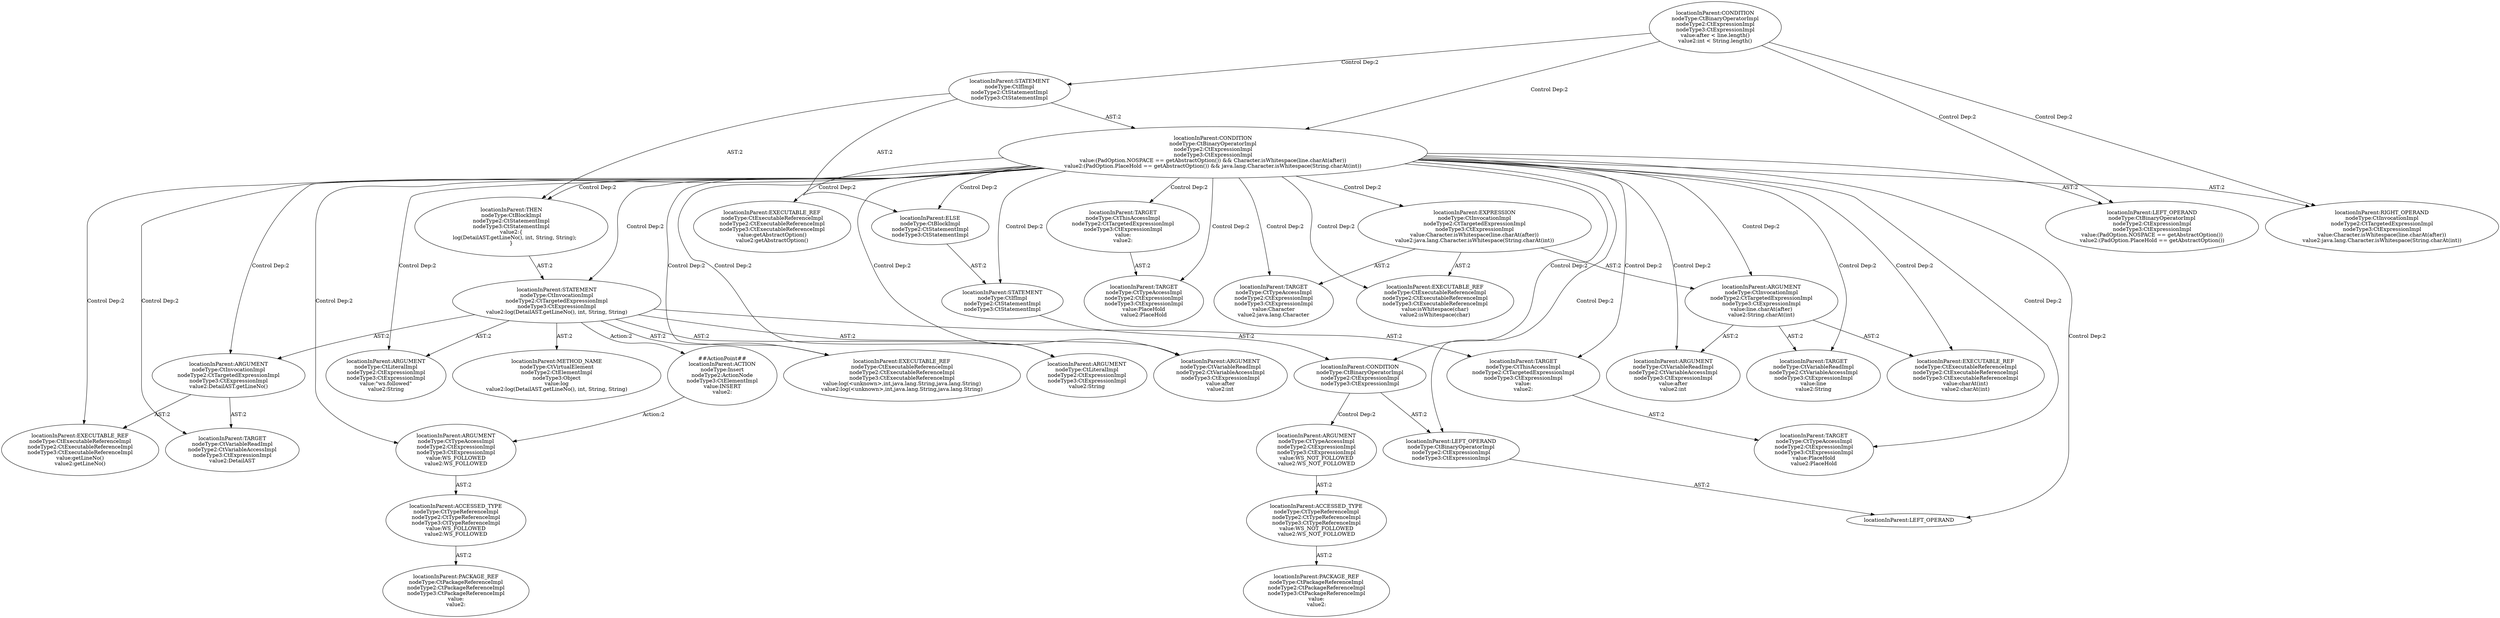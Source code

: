 digraph "Pattern" {
0 [label="##ActionPoint##
locationInParent:ACTION
nodeType:Insert
nodeType2:ActionNode
nodeType3:CtElementImpl
value:INSERT
value2:" shape=ellipse]
1 [label="locationInParent:STATEMENT
nodeType:CtInvocationImpl
nodeType2:CtTargetedExpressionImpl
nodeType3:CtExpressionImpl
value2:log(DetailAST.getLineNo(), int, String, String)" shape=ellipse]
2 [label="locationInParent:CONDITION
nodeType:CtBinaryOperatorImpl
nodeType2:CtExpressionImpl
nodeType3:CtExpressionImpl
value:(PadOption.NOSPACE == getAbstractOption()) && Character.isWhitespace(line.charAt(after))
value2:(PadOption.PlaceHold == getAbstractOption()) && java.lang.Character.isWhitespace(String.charAt(int))" shape=ellipse]
3 [label="locationInParent:CONDITION
nodeType:CtBinaryOperatorImpl
nodeType2:CtExpressionImpl
nodeType3:CtExpressionImpl
value:after < line.length()
value2:int < String.length()" shape=ellipse]
4 [label="locationInParent:STATEMENT
nodeType:CtIfImpl
nodeType2:CtStatementImpl
nodeType3:CtStatementImpl" shape=ellipse]
5 [label="locationInParent:LEFT_OPERAND
nodeType:CtBinaryOperatorImpl
nodeType2:CtExpressionImpl
nodeType3:CtExpressionImpl
value:(PadOption.NOSPACE == getAbstractOption())
value2:(PadOption.PlaceHold == getAbstractOption())" shape=ellipse]
6 [label="locationInParent:RIGHT_OPERAND
nodeType:CtInvocationImpl
nodeType2:CtTargetedExpressionImpl
nodeType3:CtExpressionImpl
value:Character.isWhitespace(line.charAt(after))
value2:java.lang.Character.isWhitespace(String.charAt(int))" shape=ellipse]
7 [label="locationInParent:THEN
nodeType:CtBlockImpl
nodeType2:CtStatementImpl
nodeType3:CtStatementImpl
value2:\{
    log(DetailAST.getLineNo(), int, String, String);
\}" shape=ellipse]
8 [label="locationInParent:EXECUTABLE_REF
nodeType:CtExecutableReferenceImpl
nodeType2:CtExecutableReferenceImpl
nodeType3:CtExecutableReferenceImpl
value:log(<unknown>,int,java.lang.String,java.lang.String)
value2:log(<unknown>,int,java.lang.String,java.lang.String)" shape=ellipse]
9 [label="locationInParent:TARGET
nodeType:CtThisAccessImpl
nodeType2:CtTargetedExpressionImpl
nodeType3:CtExpressionImpl
value:
value2:" shape=ellipse]
10 [label="locationInParent:TARGET
nodeType:CtTypeAccessImpl
nodeType2:CtExpressionImpl
nodeType3:CtExpressionImpl
value:PlaceHold
value2:PlaceHold" shape=ellipse]
11 [label="locationInParent:ARGUMENT
nodeType:CtInvocationImpl
nodeType2:CtTargetedExpressionImpl
nodeType3:CtExpressionImpl
value2:DetailAST.getLineNo()" shape=ellipse]
12 [label="locationInParent:EXECUTABLE_REF
nodeType:CtExecutableReferenceImpl
nodeType2:CtExecutableReferenceImpl
nodeType3:CtExecutableReferenceImpl
value:getLineNo()
value2:getLineNo()" shape=ellipse]
13 [label="locationInParent:TARGET
nodeType:CtVariableReadImpl
nodeType2:CtVariableAccessImpl
nodeType3:CtExpressionImpl
value2:DetailAST" shape=ellipse]
14 [label="locationInParent:ARGUMENT
nodeType:CtVariableReadImpl
nodeType2:CtVariableAccessImpl
nodeType3:CtExpressionImpl
value:after
value2:int" shape=ellipse]
15 [label="locationInParent:ARGUMENT
nodeType:CtLiteralImpl
nodeType2:CtExpressionImpl
nodeType3:CtExpressionImpl
value:\"ws.followed\"
value2:String" shape=ellipse]
16 [label="locationInParent:ARGUMENT
nodeType:CtLiteralImpl
nodeType2:CtExpressionImpl
nodeType3:CtExpressionImpl
value2:String" shape=ellipse]
17 [label="locationInParent:ELSE
nodeType:CtBlockImpl
nodeType2:CtStatementImpl
nodeType3:CtStatementImpl" shape=ellipse]
18 [label="locationInParent:STATEMENT
nodeType:CtIfImpl
nodeType2:CtStatementImpl
nodeType3:CtStatementImpl" shape=ellipse]
19 [label="locationInParent:CONDITION
nodeType:CtBinaryOperatorImpl
nodeType2:CtExpressionImpl
nodeType3:CtExpressionImpl" shape=ellipse]
20 [label="locationInParent:ARGUMENT
nodeType:CtTypeAccessImpl
nodeType2:CtExpressionImpl
nodeType3:CtExpressionImpl
value:WS_NOT_FOLLOWED
value2:WS_NOT_FOLLOWED" shape=ellipse]
21 [label="locationInParent:ACCESSED_TYPE
nodeType:CtTypeReferenceImpl
nodeType2:CtTypeReferenceImpl
nodeType3:CtTypeReferenceImpl
value:WS_NOT_FOLLOWED
value2:WS_NOT_FOLLOWED" shape=ellipse]
22 [label="locationInParent:PACKAGE_REF
nodeType:CtPackageReferenceImpl
nodeType2:CtPackageReferenceImpl
nodeType3:CtPackageReferenceImpl
value:
value2:" shape=ellipse]
23 [label="locationInParent:LEFT_OPERAND
nodeType:CtBinaryOperatorImpl
nodeType2:CtExpressionImpl
nodeType3:CtExpressionImpl" shape=ellipse]
24 [label="locationInParent:LEFT_OPERAND" shape=ellipse]
25 [label="locationInParent:EXECUTABLE_REF
nodeType:CtExecutableReferenceImpl
nodeType2:CtExecutableReferenceImpl
nodeType3:CtExecutableReferenceImpl
value:getAbstractOption()
value2:getAbstractOption()" shape=ellipse]
26 [label="locationInParent:TARGET
nodeType:CtThisAccessImpl
nodeType2:CtTargetedExpressionImpl
nodeType3:CtExpressionImpl
value:
value2:" shape=ellipse]
27 [label="locationInParent:TARGET
nodeType:CtTypeAccessImpl
nodeType2:CtExpressionImpl
nodeType3:CtExpressionImpl
value:PlaceHold
value2:PlaceHold" shape=ellipse]
28 [label="locationInParent:EXPRESSION
nodeType:CtInvocationImpl
nodeType2:CtTargetedExpressionImpl
nodeType3:CtExpressionImpl
value:Character.isWhitespace(line.charAt(after))
value2:java.lang.Character.isWhitespace(String.charAt(int))" shape=ellipse]
29 [label="locationInParent:EXECUTABLE_REF
nodeType:CtExecutableReferenceImpl
nodeType2:CtExecutableReferenceImpl
nodeType3:CtExecutableReferenceImpl
value:isWhitespace(char)
value2:isWhitespace(char)" shape=ellipse]
30 [label="locationInParent:TARGET
nodeType:CtTypeAccessImpl
nodeType2:CtExpressionImpl
nodeType3:CtExpressionImpl
value:Character
value2:java.lang.Character" shape=ellipse]
31 [label="locationInParent:ARGUMENT
nodeType:CtInvocationImpl
nodeType2:CtTargetedExpressionImpl
nodeType3:CtExpressionImpl
value:line.charAt(after)
value2:String.charAt(int)" shape=ellipse]
32 [label="locationInParent:EXECUTABLE_REF
nodeType:CtExecutableReferenceImpl
nodeType2:CtExecutableReferenceImpl
nodeType3:CtExecutableReferenceImpl
value:charAt(int)
value2:charAt(int)" shape=ellipse]
33 [label="locationInParent:TARGET
nodeType:CtVariableReadImpl
nodeType2:CtVariableAccessImpl
nodeType3:CtExpressionImpl
value:line
value2:String" shape=ellipse]
34 [label="locationInParent:ARGUMENT
nodeType:CtVariableReadImpl
nodeType2:CtVariableAccessImpl
nodeType3:CtExpressionImpl
value:after
value2:int" shape=ellipse]
35 [label="locationInParent:ARGUMENT
nodeType:CtTypeAccessImpl
nodeType2:CtExpressionImpl
nodeType3:CtExpressionImpl
value:WS_FOLLOWED
value2:WS_FOLLOWED" shape=ellipse]
36 [label="locationInParent:ACCESSED_TYPE
nodeType:CtTypeReferenceImpl
nodeType2:CtTypeReferenceImpl
nodeType3:CtTypeReferenceImpl
value:WS_FOLLOWED
value2:WS_FOLLOWED" shape=ellipse]
37 [label="locationInParent:PACKAGE_REF
nodeType:CtPackageReferenceImpl
nodeType2:CtPackageReferenceImpl
nodeType3:CtPackageReferenceImpl
value:
value2:" shape=ellipse]
38 [label="locationInParent:METHOD_NAME
nodeType:CtVirtualElement
nodeType2:CtElementImpl
nodeType3:Object
value:log
value2:log(DetailAST.getLineNo(), int, String, String)" shape=ellipse]
0 -> 35 [label="Action:2"];
1 -> 0 [label="Action:2"];
1 -> 38 [label="AST:2"];
1 -> 9 [label="AST:2"];
1 -> 8 [label="AST:2"];
1 -> 11 [label="AST:2"];
1 -> 14 [label="AST:2"];
1 -> 15 [label="AST:2"];
1 -> 16 [label="AST:2"];
2 -> 1 [label="Control Dep:2"];
2 -> 5 [label="AST:2"];
2 -> 6 [label="AST:2"];
2 -> 7 [label="Control Dep:2"];
2 -> 8 [label="Control Dep:2"];
2 -> 9 [label="Control Dep:2"];
2 -> 10 [label="Control Dep:2"];
2 -> 11 [label="Control Dep:2"];
2 -> 12 [label="Control Dep:2"];
2 -> 13 [label="Control Dep:2"];
2 -> 14 [label="Control Dep:2"];
2 -> 15 [label="Control Dep:2"];
2 -> 16 [label="Control Dep:2"];
2 -> 17 [label="Control Dep:2"];
2 -> 18 [label="Control Dep:2"];
2 -> 19 [label="Control Dep:2"];
2 -> 23 [label="Control Dep:2"];
2 -> 24 [label="Control Dep:2"];
2 -> 25 [label="Control Dep:2"];
2 -> 26 [label="Control Dep:2"];
2 -> 27 [label="Control Dep:2"];
2 -> 28 [label="Control Dep:2"];
2 -> 29 [label="Control Dep:2"];
2 -> 30 [label="Control Dep:2"];
2 -> 31 [label="Control Dep:2"];
2 -> 32 [label="Control Dep:2"];
2 -> 33 [label="Control Dep:2"];
2 -> 34 [label="Control Dep:2"];
2 -> 35 [label="Control Dep:2"];
3 -> 2 [label="Control Dep:2"];
3 -> 4 [label="Control Dep:2"];
3 -> 5 [label="Control Dep:2"];
3 -> 6 [label="Control Dep:2"];
4 -> 2 [label="AST:2"];
4 -> 7 [label="AST:2"];
4 -> 17 [label="AST:2"];
7 -> 1 [label="AST:2"];
9 -> 10 [label="AST:2"];
11 -> 13 [label="AST:2"];
11 -> 12 [label="AST:2"];
17 -> 18 [label="AST:2"];
18 -> 19 [label="AST:2"];
19 -> 23 [label="AST:2"];
19 -> 20 [label="Control Dep:2"];
20 -> 21 [label="AST:2"];
21 -> 22 [label="AST:2"];
23 -> 24 [label="AST:2"];
26 -> 27 [label="AST:2"];
28 -> 30 [label="AST:2"];
28 -> 29 [label="AST:2"];
28 -> 31 [label="AST:2"];
31 -> 33 [label="AST:2"];
31 -> 32 [label="AST:2"];
31 -> 34 [label="AST:2"];
35 -> 36 [label="AST:2"];
36 -> 37 [label="AST:2"];
}